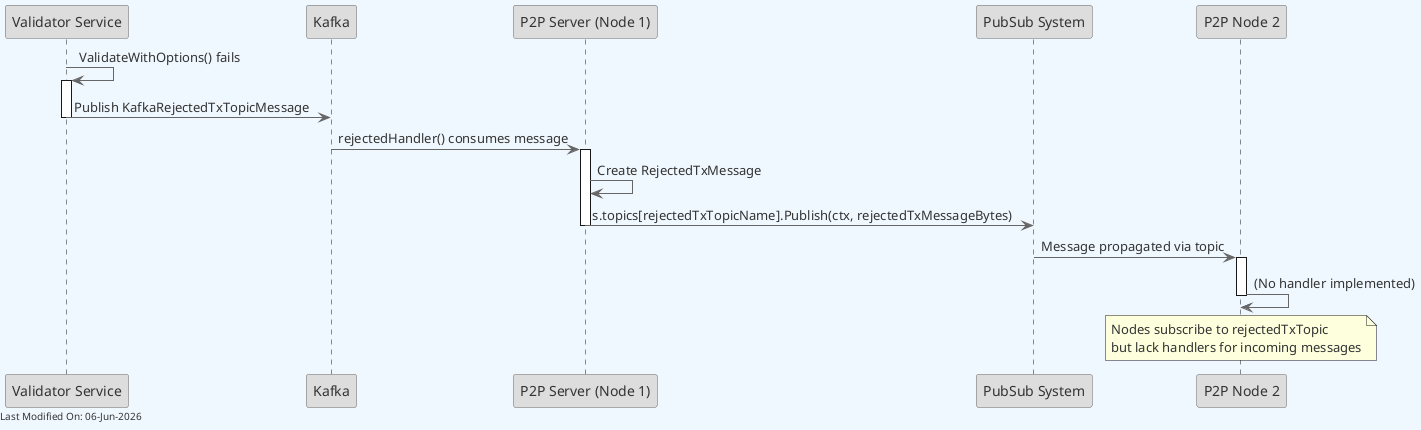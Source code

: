 @startuml
skinparam backgroundColor #F0F8FF
skinparam defaultFontColor #333333
skinparam arrowColor #666666

' Define borders for all elements
skinparam entity {
  BorderColor #666666
  BackgroundColor #DDDDDD
}

skinparam control {
  BorderColor #666666
  BackgroundColor #DDDDDD
}

skinparam participant {
  BorderColor #666666
  BackgroundColor #DDDDDD
}




participant "Validator Service" as Validator
participant "Kafka" as Kafka
participant "P2P Server (Node 1)" as P2PServer
participant "PubSub System" as PubSub
participant "P2P Node 2" as Node2

Validator -> Validator: ValidateWithOptions() fails
activate Validator
Validator -> Kafka: Publish KafkaRejectedTxTopicMessage
deactivate Validator

Kafka -> P2PServer: rejectedHandler() consumes message
activate P2PServer
P2PServer -> P2PServer: Create RejectedTxMessage
P2PServer -> PubSub: s.topics[rejectedTxTopicName].Publish(ctx, rejectedTxMessageBytes)
deactivate P2PServer

PubSub -> Node2: Message propagated via topic
activate Node2
Node2 -> Node2: (No handler implemented)
deactivate Node2

note over Node2: Nodes subscribe to rejectedTxTopic\nbut lack handlers for incoming messages

left footer Last Modified On: %date("dd-MMM-yyyy")

@enduml

